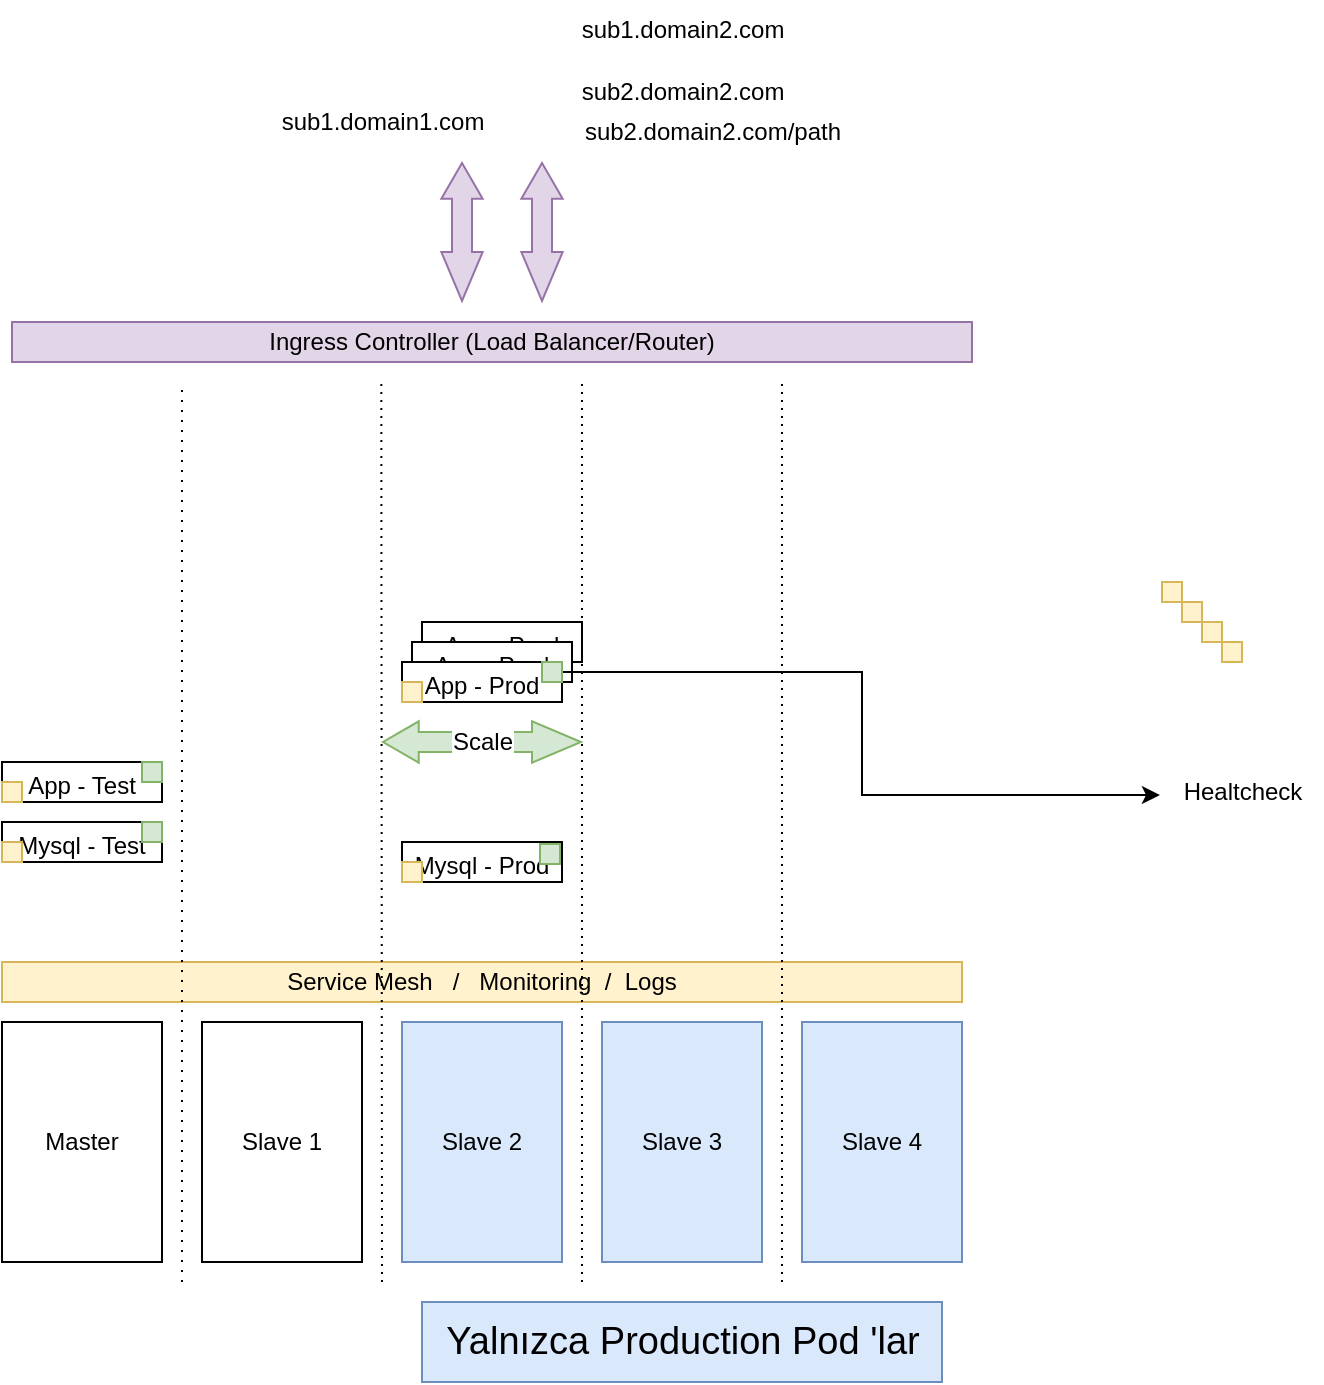 <mxfile version="20.8.1" type="github">
  <diagram id="_hit5dbg10cEkQHOyQ8z" name="Page-1">
    <mxGraphModel dx="989" dy="1649" grid="1" gridSize="10" guides="1" tooltips="1" connect="1" arrows="1" fold="1" page="1" pageScale="1" pageWidth="850" pageHeight="1100" math="0" shadow="0">
      <root>
        <mxCell id="0" />
        <mxCell id="1" parent="0" />
        <mxCell id="Qa-lKNvNfZP7GKMm4PIT-2" value="Master" style="rounded=0;whiteSpace=wrap;html=1;" vertex="1" parent="1">
          <mxGeometry x="180" y="390" width="80" height="120" as="geometry" />
        </mxCell>
        <mxCell id="Qa-lKNvNfZP7GKMm4PIT-3" value="Slave 1" style="rounded=0;whiteSpace=wrap;html=1;" vertex="1" parent="1">
          <mxGeometry x="280" y="390" width="80" height="120" as="geometry" />
        </mxCell>
        <mxCell id="Qa-lKNvNfZP7GKMm4PIT-5" value="Slave 2" style="rounded=0;whiteSpace=wrap;html=1;fillColor=#dae8fc;strokeColor=#6c8ebf;" vertex="1" parent="1">
          <mxGeometry x="380" y="390" width="80" height="120" as="geometry" />
        </mxCell>
        <mxCell id="Qa-lKNvNfZP7GKMm4PIT-6" value="Slave 3" style="rounded=0;whiteSpace=wrap;html=1;fillColor=#dae8fc;strokeColor=#6c8ebf;" vertex="1" parent="1">
          <mxGeometry x="480" y="390" width="80" height="120" as="geometry" />
        </mxCell>
        <mxCell id="Qa-lKNvNfZP7GKMm4PIT-7" value="Slave 4" style="rounded=0;whiteSpace=wrap;html=1;fillColor=#dae8fc;strokeColor=#6c8ebf;" vertex="1" parent="1">
          <mxGeometry x="580" y="390" width="80" height="120" as="geometry" />
        </mxCell>
        <mxCell id="Qa-lKNvNfZP7GKMm4PIT-8" value="&lt;font style=&quot;font-size: 19px;&quot;&gt;Yalnızca Production Pod &#39;lar&lt;/font&gt;" style="text;html=1;align=center;verticalAlign=middle;resizable=0;points=[];autosize=1;strokeColor=#6c8ebf;fillColor=#dae8fc;" vertex="1" parent="1">
          <mxGeometry x="390" y="530" width="260" height="40" as="geometry" />
        </mxCell>
        <mxCell id="Qa-lKNvNfZP7GKMm4PIT-10" value="&lt;font style=&quot;font-size: 12px;&quot;&gt;Mysql - Test&lt;/font&gt;" style="rounded=0;whiteSpace=wrap;html=1;fontSize=19;" vertex="1" parent="1">
          <mxGeometry x="180" y="290" width="80" height="20" as="geometry" />
        </mxCell>
        <mxCell id="Qa-lKNvNfZP7GKMm4PIT-12" value="&lt;font style=&quot;font-size: 12px;&quot;&gt;App - Prod&lt;/font&gt;" style="rounded=0;whiteSpace=wrap;html=1;fontSize=19;" vertex="1" parent="1">
          <mxGeometry x="390" y="190" width="80" height="20" as="geometry" />
        </mxCell>
        <mxCell id="Qa-lKNvNfZP7GKMm4PIT-14" value="&lt;font style=&quot;font-size: 12px;&quot;&gt;App - Prod&lt;/font&gt;" style="rounded=0;whiteSpace=wrap;html=1;fontSize=19;" vertex="1" parent="1">
          <mxGeometry x="385" y="200" width="80" height="20" as="geometry" />
        </mxCell>
        <mxCell id="Qa-lKNvNfZP7GKMm4PIT-15" value="&lt;font style=&quot;font-size: 12px;&quot;&gt;App - Prod&lt;/font&gt;" style="rounded=0;whiteSpace=wrap;html=1;fontSize=19;" vertex="1" parent="1">
          <mxGeometry x="380" y="210" width="80" height="20" as="geometry" />
        </mxCell>
        <mxCell id="Qa-lKNvNfZP7GKMm4PIT-16" value="&lt;font style=&quot;font-size: 12px;&quot;&gt;Mysql - Prod&lt;/font&gt;" style="rounded=0;whiteSpace=wrap;html=1;fontSize=19;" vertex="1" parent="1">
          <mxGeometry x="380" y="300" width="80" height="20" as="geometry" />
        </mxCell>
        <mxCell id="Qa-lKNvNfZP7GKMm4PIT-17" value="&lt;font style=&quot;font-size: 12px;&quot;&gt;App - Test&lt;/font&gt;" style="rounded=0;whiteSpace=wrap;html=1;fontSize=19;" vertex="1" parent="1">
          <mxGeometry x="180" y="260" width="80" height="20" as="geometry" />
        </mxCell>
        <mxCell id="Qa-lKNvNfZP7GKMm4PIT-19" value="Scale" style="shape=flexArrow;endArrow=classic;startArrow=classic;html=1;rounded=0;fontSize=12;startWidth=9.655;startSize=7.828;endWidth=9.655;endSize=5.621;fillColor=#d5e8d4;strokeColor=#82b366;" edge="1" parent="1">
          <mxGeometry width="100" height="100" relative="1" as="geometry">
            <mxPoint x="470" y="250" as="sourcePoint" />
            <mxPoint x="370" y="250" as="targetPoint" />
          </mxGeometry>
        </mxCell>
        <mxCell id="Qa-lKNvNfZP7GKMm4PIT-20" value="" style="rounded=0;whiteSpace=wrap;html=1;fontSize=12;fillColor=#fff2cc;strokeColor=#d6b656;" vertex="1" parent="1">
          <mxGeometry x="180" y="270" width="10" height="10" as="geometry" />
        </mxCell>
        <mxCell id="Qa-lKNvNfZP7GKMm4PIT-21" value="" style="rounded=0;whiteSpace=wrap;html=1;fontSize=12;fillColor=#fff2cc;strokeColor=#d6b656;" vertex="1" parent="1">
          <mxGeometry x="180" y="300" width="10" height="10" as="geometry" />
        </mxCell>
        <mxCell id="Qa-lKNvNfZP7GKMm4PIT-22" value="" style="rounded=0;whiteSpace=wrap;html=1;fontSize=12;fillColor=#fff2cc;strokeColor=#d6b656;" vertex="1" parent="1">
          <mxGeometry x="760" y="170" width="10" height="10" as="geometry" />
        </mxCell>
        <mxCell id="Qa-lKNvNfZP7GKMm4PIT-23" value="" style="rounded=0;whiteSpace=wrap;html=1;fontSize=12;fillColor=#fff2cc;strokeColor=#d6b656;" vertex="1" parent="1">
          <mxGeometry x="770" y="180" width="10" height="10" as="geometry" />
        </mxCell>
        <mxCell id="Qa-lKNvNfZP7GKMm4PIT-24" value="" style="rounded=0;whiteSpace=wrap;html=1;fontSize=12;fillColor=#fff2cc;strokeColor=#d6b656;" vertex="1" parent="1">
          <mxGeometry x="780" y="190" width="10" height="10" as="geometry" />
        </mxCell>
        <mxCell id="Qa-lKNvNfZP7GKMm4PIT-25" value="" style="rounded=0;whiteSpace=wrap;html=1;fontSize=12;fillColor=#fff2cc;strokeColor=#d6b656;" vertex="1" parent="1">
          <mxGeometry x="790" y="200" width="10" height="10" as="geometry" />
        </mxCell>
        <mxCell id="Qa-lKNvNfZP7GKMm4PIT-42" style="edgeStyle=orthogonalEdgeStyle;rounded=0;orthogonalLoop=1;jettySize=auto;html=1;exitX=1;exitY=0.5;exitDx=0;exitDy=0;entryX=-0.013;entryY=0.551;entryDx=0;entryDy=0;entryPerimeter=0;fontSize=12;" edge="1" parent="1" source="Qa-lKNvNfZP7GKMm4PIT-26" target="Qa-lKNvNfZP7GKMm4PIT-41">
          <mxGeometry relative="1" as="geometry" />
        </mxCell>
        <mxCell id="Qa-lKNvNfZP7GKMm4PIT-26" value="" style="rounded=0;whiteSpace=wrap;html=1;fontSize=12;fillColor=#d5e8d4;strokeColor=#82b366;" vertex="1" parent="1">
          <mxGeometry x="450" y="210" width="10" height="10" as="geometry" />
        </mxCell>
        <mxCell id="Qa-lKNvNfZP7GKMm4PIT-27" value="Service Mesh&amp;nbsp; &amp;nbsp;/&amp;nbsp; &amp;nbsp;Monitoring&amp;nbsp; /&amp;nbsp; Logs" style="rounded=0;whiteSpace=wrap;html=1;fontSize=12;fillColor=#fff2cc;strokeColor=#d6b656;" vertex="1" parent="1">
          <mxGeometry x="180" y="360" width="480" height="20" as="geometry" />
        </mxCell>
        <mxCell id="Qa-lKNvNfZP7GKMm4PIT-28" value="" style="rounded=0;whiteSpace=wrap;html=1;fontSize=12;fillColor=#fff2cc;strokeColor=#d6b656;" vertex="1" parent="1">
          <mxGeometry x="380" y="220" width="10" height="10" as="geometry" />
        </mxCell>
        <mxCell id="Qa-lKNvNfZP7GKMm4PIT-29" value="" style="rounded=0;whiteSpace=wrap;html=1;fontSize=12;fillColor=#fff2cc;strokeColor=#d6b656;" vertex="1" parent="1">
          <mxGeometry x="380" y="310" width="10" height="10" as="geometry" />
        </mxCell>
        <mxCell id="Qa-lKNvNfZP7GKMm4PIT-32" value="Ingress Controller (Load Balancer/Router)" style="rounded=0;whiteSpace=wrap;html=1;fontSize=12;fillColor=#e1d5e7;strokeColor=#9673a6;" vertex="1" parent="1">
          <mxGeometry x="185" y="40" width="480" height="20" as="geometry" />
        </mxCell>
        <mxCell id="Qa-lKNvNfZP7GKMm4PIT-33" value="" style="shape=flexArrow;endArrow=classic;startArrow=classic;html=1;rounded=0;fontSize=12;entryX=0.5;entryY=1;entryDx=0;entryDy=0;startWidth=9.655;startSize=7.828;endWidth=9.655;endSize=5.621;fillColor=#e1d5e7;strokeColor=#9673a6;" edge="1" parent="1">
          <mxGeometry width="100" height="100" relative="1" as="geometry">
            <mxPoint x="450" y="30" as="sourcePoint" />
            <mxPoint x="450" y="-40" as="targetPoint" />
          </mxGeometry>
        </mxCell>
        <mxCell id="Qa-lKNvNfZP7GKMm4PIT-34" value="" style="shape=flexArrow;endArrow=classic;startArrow=classic;html=1;rounded=0;fontSize=12;entryX=0.5;entryY=1;entryDx=0;entryDy=0;startWidth=9.655;startSize=7.828;endWidth=9.655;endSize=5.621;fillColor=#e1d5e7;strokeColor=#9673a6;" edge="1" parent="1">
          <mxGeometry width="100" height="100" relative="1" as="geometry">
            <mxPoint x="410" y="30" as="sourcePoint" />
            <mxPoint x="410" y="-40" as="targetPoint" />
          </mxGeometry>
        </mxCell>
        <mxCell id="Qa-lKNvNfZP7GKMm4PIT-36" value="sub1.domain1.com" style="text;html=1;align=center;verticalAlign=middle;resizable=0;points=[];autosize=1;strokeColor=none;fillColor=none;fontSize=12;" vertex="1" parent="1">
          <mxGeometry x="310" y="-75" width="120" height="30" as="geometry" />
        </mxCell>
        <mxCell id="Qa-lKNvNfZP7GKMm4PIT-37" value="sub1.domain2.com" style="text;html=1;align=center;verticalAlign=middle;resizable=0;points=[];autosize=1;strokeColor=none;fillColor=none;fontSize=12;" vertex="1" parent="1">
          <mxGeometry x="460" y="-121" width="120" height="30" as="geometry" />
        </mxCell>
        <mxCell id="Qa-lKNvNfZP7GKMm4PIT-38" value="sub2.domain2.com" style="text;html=1;align=center;verticalAlign=middle;resizable=0;points=[];autosize=1;strokeColor=none;fillColor=none;fontSize=12;" vertex="1" parent="1">
          <mxGeometry x="460" y="-90" width="120" height="30" as="geometry" />
        </mxCell>
        <mxCell id="Qa-lKNvNfZP7GKMm4PIT-39" value="sub2.domain2.com/path" style="text;html=1;align=center;verticalAlign=middle;resizable=0;points=[];autosize=1;strokeColor=none;fillColor=none;fontSize=12;" vertex="1" parent="1">
          <mxGeometry x="460" y="-70" width="150" height="30" as="geometry" />
        </mxCell>
        <mxCell id="Qa-lKNvNfZP7GKMm4PIT-41" value="Healtcheck" style="text;html=1;align=center;verticalAlign=middle;resizable=0;points=[];autosize=1;strokeColor=none;fillColor=none;fontSize=12;" vertex="1" parent="1">
          <mxGeometry x="760" y="260" width="80" height="30" as="geometry" />
        </mxCell>
        <mxCell id="Qa-lKNvNfZP7GKMm4PIT-43" value="" style="rounded=0;whiteSpace=wrap;html=1;fontSize=12;fillColor=#d5e8d4;strokeColor=#82b366;" vertex="1" parent="1">
          <mxGeometry x="449" y="301" width="10" height="10" as="geometry" />
        </mxCell>
        <mxCell id="Qa-lKNvNfZP7GKMm4PIT-44" value="" style="endArrow=none;dashed=1;html=1;strokeWidth=1;rounded=0;fontSize=12;dashPattern=1 4;" edge="1" parent="1">
          <mxGeometry width="50" height="50" relative="1" as="geometry">
            <mxPoint x="270" y="520" as="sourcePoint" />
            <mxPoint x="270" y="70" as="targetPoint" />
          </mxGeometry>
        </mxCell>
        <mxCell id="Qa-lKNvNfZP7GKMm4PIT-45" value="" style="endArrow=none;dashed=1;html=1;dashPattern=1 3;strokeWidth=1;rounded=0;fontSize=12;" edge="1" parent="1">
          <mxGeometry width="50" height="50" relative="1" as="geometry">
            <mxPoint x="370" y="520" as="sourcePoint" />
            <mxPoint x="369.66" y="70.0" as="targetPoint" />
          </mxGeometry>
        </mxCell>
        <mxCell id="Qa-lKNvNfZP7GKMm4PIT-46" value="" style="endArrow=none;dashed=1;html=1;dashPattern=1 3;strokeWidth=1;rounded=0;fontSize=12;" edge="1" parent="1">
          <mxGeometry width="50" height="50" relative="1" as="geometry">
            <mxPoint x="470" y="520" as="sourcePoint" />
            <mxPoint x="470" y="70.0" as="targetPoint" />
          </mxGeometry>
        </mxCell>
        <mxCell id="Qa-lKNvNfZP7GKMm4PIT-47" value="" style="endArrow=none;dashed=1;html=1;dashPattern=1 3;strokeWidth=1;rounded=0;fontSize=12;" edge="1" parent="1">
          <mxGeometry width="50" height="50" relative="1" as="geometry">
            <mxPoint x="570" y="520" as="sourcePoint" />
            <mxPoint x="570" y="70.0" as="targetPoint" />
          </mxGeometry>
        </mxCell>
        <mxCell id="Qa-lKNvNfZP7GKMm4PIT-50" value="" style="rounded=0;whiteSpace=wrap;html=1;fontSize=12;fillColor=#d5e8d4;strokeColor=#82b366;" vertex="1" parent="1">
          <mxGeometry x="250" y="260" width="10" height="10" as="geometry" />
        </mxCell>
        <mxCell id="Qa-lKNvNfZP7GKMm4PIT-51" value="" style="rounded=0;whiteSpace=wrap;html=1;fontSize=12;fillColor=#d5e8d4;strokeColor=#82b366;" vertex="1" parent="1">
          <mxGeometry x="250" y="290" width="10" height="10" as="geometry" />
        </mxCell>
      </root>
    </mxGraphModel>
  </diagram>
</mxfile>

